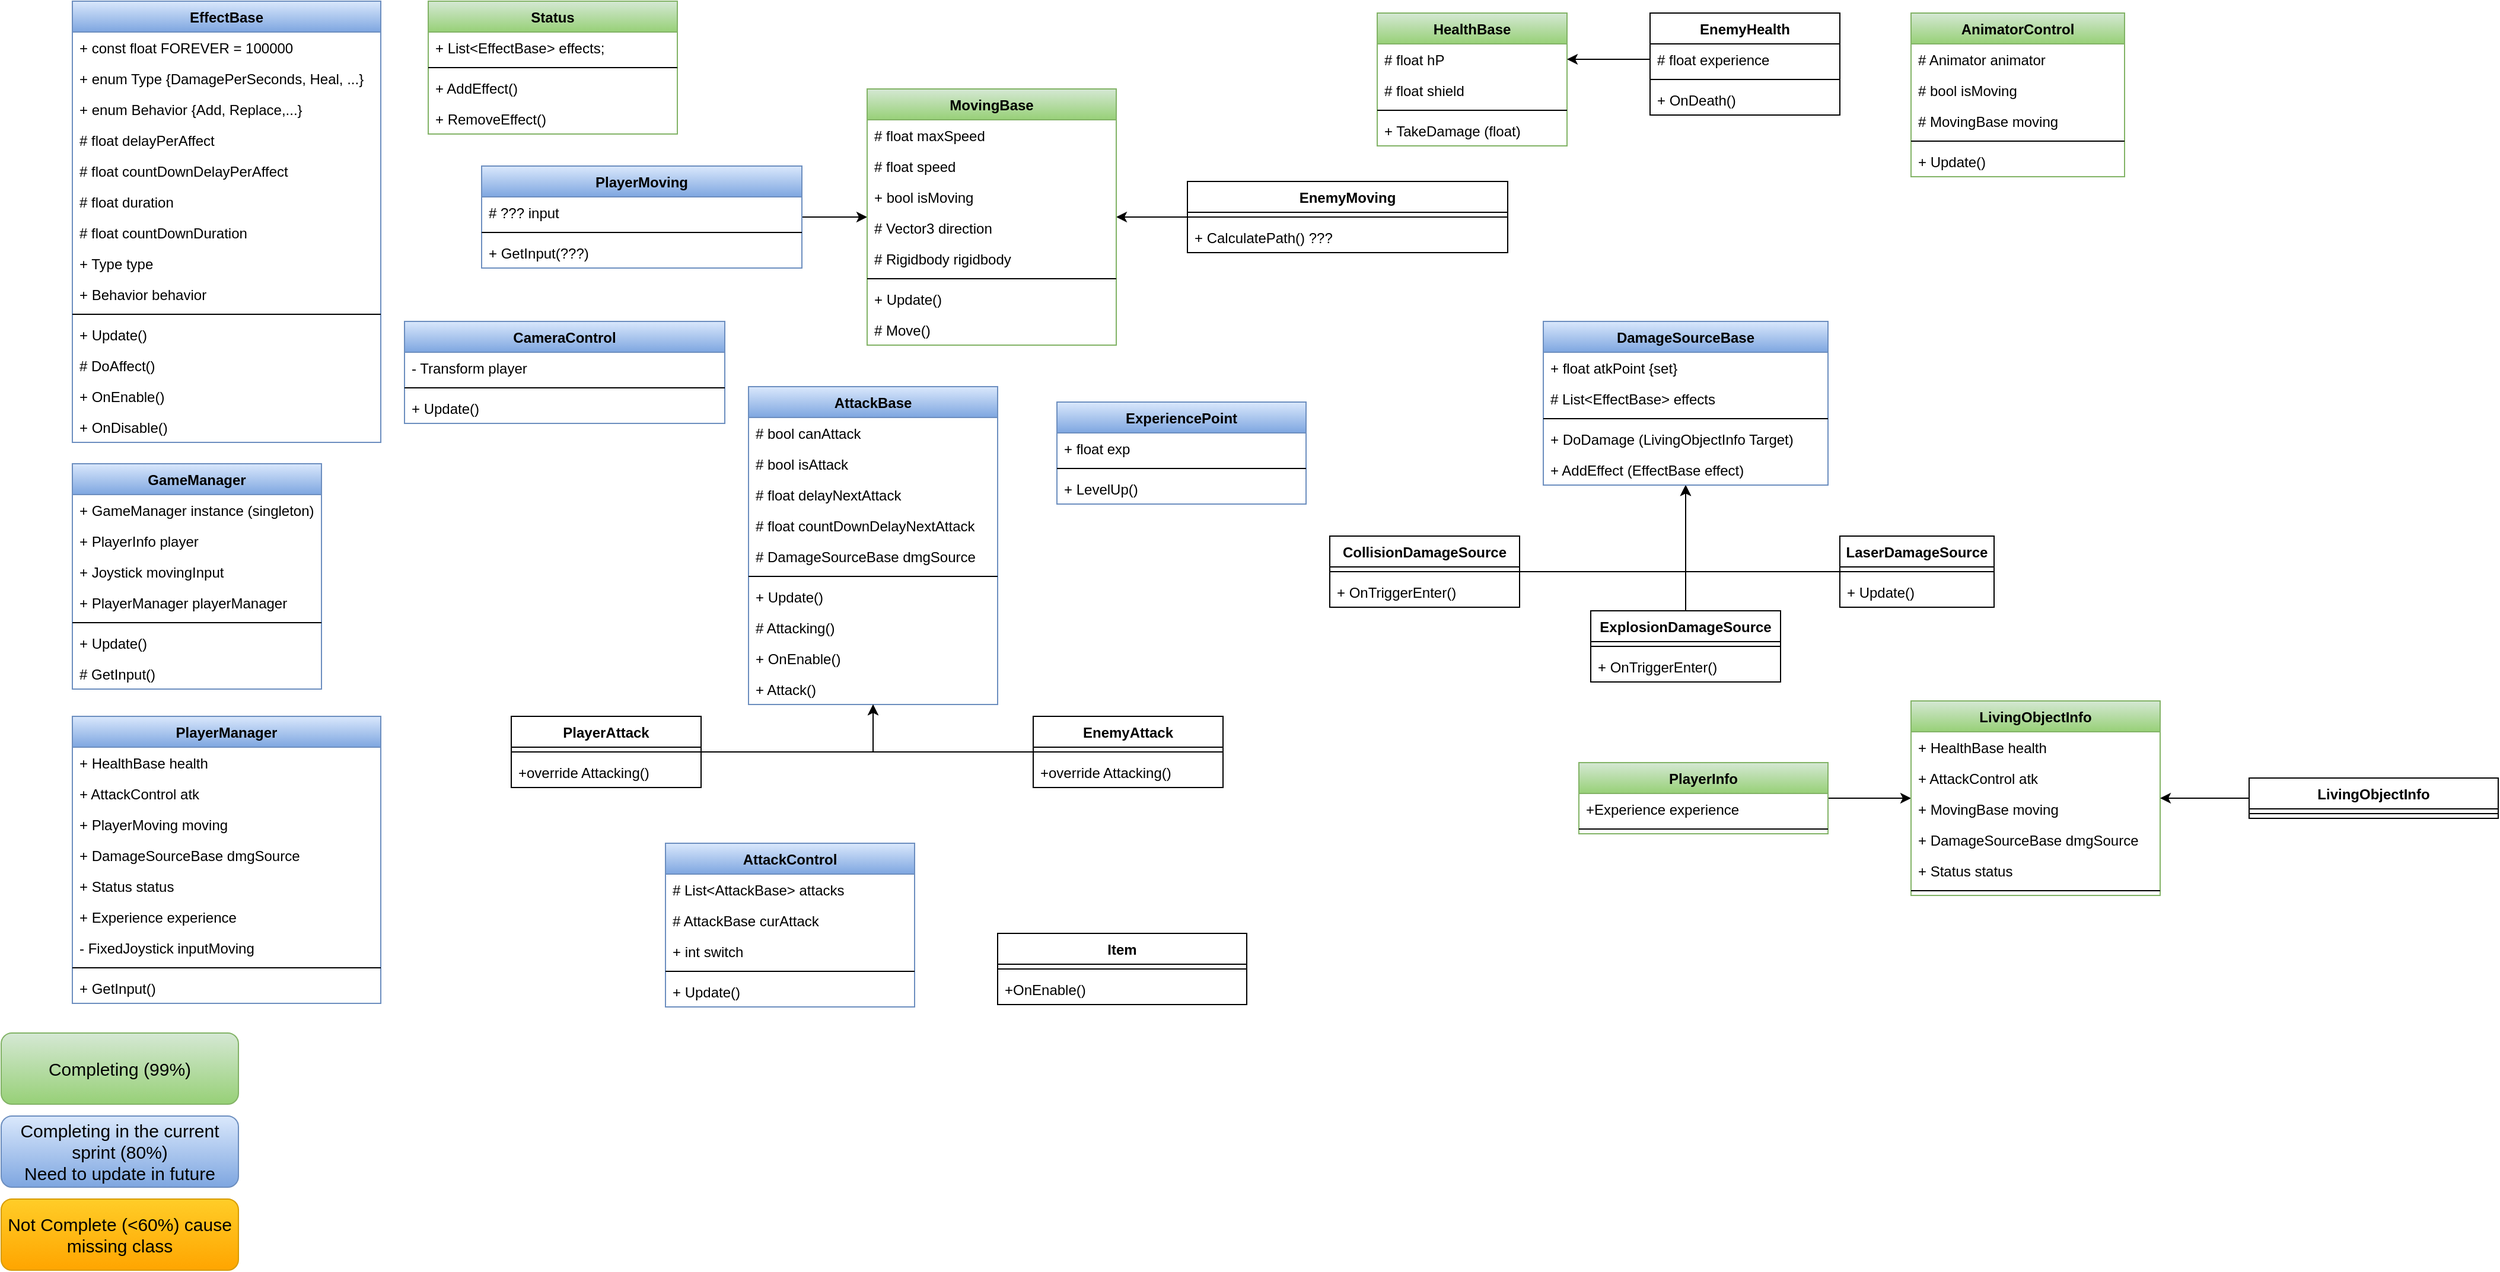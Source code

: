 <mxfile version="13.6.2" type="device"><diagram id="ona02h-Wph7IbOlCleND" name="Page-1"><mxGraphModel dx="3829" dy="924" grid="1" gridSize="10" guides="1" tooltips="1" connect="1" arrows="1" fold="1" page="1" pageScale="1" pageWidth="850" pageHeight="1100" math="0" shadow="0"><root><mxCell id="0"/><mxCell id="1" parent="0"/><mxCell id="RjUj6gOZBd6rFUMFvW2M-54" style="edgeStyle=orthogonalEdgeStyle;rounded=0;orthogonalLoop=1;jettySize=auto;html=1;" parent="1" source="RjUj6gOZBd6rFUMFvW2M-34" target="RjUj6gOZBd6rFUMFvW2M-25" edge="1"><mxGeometry relative="1" as="geometry"/></mxCell><mxCell id="RjUj6gOZBd6rFUMFvW2M-53" style="edgeStyle=orthogonalEdgeStyle;rounded=0;orthogonalLoop=1;jettySize=auto;html=1;" parent="1" source="RjUj6gOZBd6rFUMFvW2M-48" target="RjUj6gOZBd6rFUMFvW2M-25" edge="1"><mxGeometry relative="1" as="geometry"/></mxCell><mxCell id="RjUj6gOZBd6rFUMFvW2M-71" style="edgeStyle=orthogonalEdgeStyle;rounded=0;orthogonalLoop=1;jettySize=auto;html=1;" parent="1" source="RjUj6gOZBd6rFUMFvW2M-62" target="RjUj6gOZBd6rFUMFvW2M-55" edge="1"><mxGeometry relative="1" as="geometry"/></mxCell><mxCell id="RjUj6gOZBd6rFUMFvW2M-72" style="edgeStyle=orthogonalEdgeStyle;rounded=0;orthogonalLoop=1;jettySize=auto;html=1;" parent="1" source="RjUj6gOZBd6rFUMFvW2M-65" target="RjUj6gOZBd6rFUMFvW2M-55" edge="1"><mxGeometry relative="1" as="geometry"/></mxCell><mxCell id="RjUj6gOZBd6rFUMFvW2M-73" style="edgeStyle=orthogonalEdgeStyle;rounded=0;orthogonalLoop=1;jettySize=auto;html=1;" parent="1" source="RjUj6gOZBd6rFUMFvW2M-68" target="RjUj6gOZBd6rFUMFvW2M-55" edge="1"><mxGeometry relative="1" as="geometry"/></mxCell><mxCell id="RjUj6gOZBd6rFUMFvW2M-7" value="AttackBase" style="swimlane;fontStyle=1;align=center;verticalAlign=top;childLayout=stackLayout;horizontal=1;startSize=26;horizontalStack=0;resizeParent=1;resizeParentMax=0;resizeLast=0;collapsible=1;marginBottom=0;gradientColor=#7ea6e0;fillColor=#dae8fc;strokeColor=#6c8ebf;" parent="1" vertex="1"><mxGeometry x="-1050" y="335" width="210" height="268" as="geometry"><mxRectangle x="-140" y="190" width="90" height="26" as="alternateBounds"/></mxGeometry></mxCell><mxCell id="RjUj6gOZBd6rFUMFvW2M-8" value="# bool canAttack" style="text;strokeColor=none;fillColor=none;align=left;verticalAlign=top;spacingLeft=4;spacingRight=4;overflow=hidden;rotatable=0;points=[[0,0.5],[1,0.5]];portConstraint=eastwest;" parent="RjUj6gOZBd6rFUMFvW2M-7" vertex="1"><mxGeometry y="26" width="210" height="26" as="geometry"/></mxCell><mxCell id="RjUj6gOZBd6rFUMFvW2M-13" value="# bool isAttack" style="text;strokeColor=none;fillColor=none;align=left;verticalAlign=top;spacingLeft=4;spacingRight=4;overflow=hidden;rotatable=0;points=[[0,0.5],[1,0.5]];portConstraint=eastwest;" parent="RjUj6gOZBd6rFUMFvW2M-7" vertex="1"><mxGeometry y="52" width="210" height="26" as="geometry"/></mxCell><mxCell id="RjUj6gOZBd6rFUMFvW2M-14" value="# float delayNextAttack" style="text;strokeColor=none;fillColor=none;align=left;verticalAlign=top;spacingLeft=4;spacingRight=4;overflow=hidden;rotatable=0;points=[[0,0.5],[1,0.5]];portConstraint=eastwest;" parent="RjUj6gOZBd6rFUMFvW2M-7" vertex="1"><mxGeometry y="78" width="210" height="26" as="geometry"/></mxCell><mxCell id="RjUj6gOZBd6rFUMFvW2M-12" value="# float countDownDelayNextAttack" style="text;strokeColor=none;fillColor=none;align=left;verticalAlign=top;spacingLeft=4;spacingRight=4;overflow=hidden;rotatable=0;points=[[0,0.5],[1,0.5]];portConstraint=eastwest;" parent="RjUj6gOZBd6rFUMFvW2M-7" vertex="1"><mxGeometry y="104" width="210" height="26" as="geometry"/></mxCell><mxCell id="RjUj6gOZBd6rFUMFvW2M-9" value="# DamageSourceBase dmgSource" style="text;strokeColor=none;fillColor=none;align=left;verticalAlign=top;spacingLeft=4;spacingRight=4;overflow=hidden;rotatable=0;points=[[0,0.5],[1,0.5]];portConstraint=eastwest;" parent="RjUj6gOZBd6rFUMFvW2M-7" vertex="1"><mxGeometry y="130" width="210" height="26" as="geometry"/></mxCell><mxCell id="RjUj6gOZBd6rFUMFvW2M-10" value="" style="line;strokeWidth=1;fillColor=none;align=left;verticalAlign=middle;spacingTop=-1;spacingLeft=3;spacingRight=3;rotatable=0;labelPosition=right;points=[];portConstraint=eastwest;" parent="RjUj6gOZBd6rFUMFvW2M-7" vertex="1"><mxGeometry y="156" width="210" height="8" as="geometry"/></mxCell><mxCell id="RjUj6gOZBd6rFUMFvW2M-11" value="+ Update()" style="text;strokeColor=none;fillColor=none;align=left;verticalAlign=top;spacingLeft=4;spacingRight=4;overflow=hidden;rotatable=0;points=[[0,0.5],[1,0.5]];portConstraint=eastwest;" parent="RjUj6gOZBd6rFUMFvW2M-7" vertex="1"><mxGeometry y="164" width="210" height="26" as="geometry"/></mxCell><mxCell id="RjUj6gOZBd6rFUMFvW2M-15" value="# Attacking()" style="text;strokeColor=none;fillColor=none;align=left;verticalAlign=top;spacingLeft=4;spacingRight=4;overflow=hidden;rotatable=0;points=[[0,0.5],[1,0.5]];portConstraint=eastwest;" parent="RjUj6gOZBd6rFUMFvW2M-7" vertex="1"><mxGeometry y="190" width="210" height="26" as="geometry"/></mxCell><mxCell id="5-VLPRQMLmmSdYapg1GQ-7" value="+ OnEnable()" style="text;strokeColor=none;fillColor=none;align=left;verticalAlign=top;spacingLeft=4;spacingRight=4;overflow=hidden;rotatable=0;points=[[0,0.5],[1,0.5]];portConstraint=eastwest;" parent="RjUj6gOZBd6rFUMFvW2M-7" vertex="1"><mxGeometry y="216" width="210" height="26" as="geometry"/></mxCell><mxCell id="5-VLPRQMLmmSdYapg1GQ-17" value="+ Attack()" style="text;strokeColor=none;fillColor=none;align=left;verticalAlign=top;spacingLeft=4;spacingRight=4;overflow=hidden;rotatable=0;points=[[0,0.5],[1,0.5]];portConstraint=eastwest;" parent="RjUj6gOZBd6rFUMFvW2M-7" vertex="1"><mxGeometry y="242" width="210" height="26" as="geometry"/></mxCell><mxCell id="RjUj6gOZBd6rFUMFvW2M-1" value="HealthBase" style="swimlane;fontStyle=1;align=center;verticalAlign=top;childLayout=stackLayout;horizontal=1;startSize=26;horizontalStack=0;resizeParent=1;resizeParentMax=0;resizeLast=0;collapsible=1;marginBottom=0;fillColor=#d5e8d4;strokeColor=#82b366;gradientColor=#97d077;" parent="1" vertex="1"><mxGeometry x="-520" y="20" width="160" height="112" as="geometry"><mxRectangle x="80" y="20" width="90" height="26" as="alternateBounds"/></mxGeometry></mxCell><mxCell id="RjUj6gOZBd6rFUMFvW2M-2" value="# float hP" style="text;strokeColor=none;fillColor=none;align=left;verticalAlign=top;spacingLeft=4;spacingRight=4;overflow=hidden;rotatable=0;points=[[0,0.5],[1,0.5]];portConstraint=eastwest;" parent="RjUj6gOZBd6rFUMFvW2M-1" vertex="1"><mxGeometry y="26" width="160" height="26" as="geometry"/></mxCell><mxCell id="RjUj6gOZBd6rFUMFvW2M-6" value="# float shield" style="text;strokeColor=none;fillColor=none;align=left;verticalAlign=top;spacingLeft=4;spacingRight=4;overflow=hidden;rotatable=0;points=[[0,0.5],[1,0.5]];portConstraint=eastwest;" parent="RjUj6gOZBd6rFUMFvW2M-1" vertex="1"><mxGeometry y="52" width="160" height="26" as="geometry"/></mxCell><mxCell id="RjUj6gOZBd6rFUMFvW2M-3" value="" style="line;strokeWidth=1;fillColor=none;align=left;verticalAlign=middle;spacingTop=-1;spacingLeft=3;spacingRight=3;rotatable=0;labelPosition=right;points=[];portConstraint=eastwest;" parent="RjUj6gOZBd6rFUMFvW2M-1" vertex="1"><mxGeometry y="78" width="160" height="8" as="geometry"/></mxCell><mxCell id="RjUj6gOZBd6rFUMFvW2M-4" value="+ TakeDamage (float)" style="text;strokeColor=none;fillColor=none;align=left;verticalAlign=top;spacingLeft=4;spacingRight=4;overflow=hidden;rotatable=0;points=[[0,0.5],[1,0.5]];portConstraint=eastwest;" parent="RjUj6gOZBd6rFUMFvW2M-1" vertex="1"><mxGeometry y="86" width="160" height="26" as="geometry"/></mxCell><mxCell id="2ZB_8WhrotJc3jjVBgTB-16" value="EnemyHealth" style="swimlane;fontStyle=1;align=center;verticalAlign=top;childLayout=stackLayout;horizontal=1;startSize=26;horizontalStack=0;resizeParent=1;resizeParentMax=0;resizeLast=0;collapsible=1;marginBottom=0;" parent="1" vertex="1"><mxGeometry x="-290" y="20" width="160" height="86" as="geometry"><mxRectangle x="80" y="20" width="90" height="26" as="alternateBounds"/></mxGeometry></mxCell><mxCell id="2ZB_8WhrotJc3jjVBgTB-17" value="# float experience" style="text;strokeColor=none;fillColor=none;align=left;verticalAlign=top;spacingLeft=4;spacingRight=4;overflow=hidden;rotatable=0;points=[[0,0.5],[1,0.5]];portConstraint=eastwest;" parent="2ZB_8WhrotJc3jjVBgTB-16" vertex="1"><mxGeometry y="26" width="160" height="26" as="geometry"/></mxCell><mxCell id="2ZB_8WhrotJc3jjVBgTB-19" value="" style="line;strokeWidth=1;fillColor=none;align=left;verticalAlign=middle;spacingTop=-1;spacingLeft=3;spacingRight=3;rotatable=0;labelPosition=right;points=[];portConstraint=eastwest;" parent="2ZB_8WhrotJc3jjVBgTB-16" vertex="1"><mxGeometry y="52" width="160" height="8" as="geometry"/></mxCell><mxCell id="2ZB_8WhrotJc3jjVBgTB-20" value="+ OnDeath()" style="text;strokeColor=none;fillColor=none;align=left;verticalAlign=top;spacingLeft=4;spacingRight=4;overflow=hidden;rotatable=0;points=[[0,0.5],[1,0.5]];portConstraint=eastwest;" parent="2ZB_8WhrotJc3jjVBgTB-16" vertex="1"><mxGeometry y="60" width="160" height="26" as="geometry"/></mxCell><mxCell id="2ZB_8WhrotJc3jjVBgTB-24" style="edgeStyle=orthogonalEdgeStyle;rounded=0;orthogonalLoop=1;jettySize=auto;html=1;exitX=0;exitY=0.5;exitDx=0;exitDy=0;" parent="1" source="2ZB_8WhrotJc3jjVBgTB-17" target="RjUj6gOZBd6rFUMFvW2M-2" edge="1"><mxGeometry relative="1" as="geometry"/></mxCell><mxCell id="2ZB_8WhrotJc3jjVBgTB-45" style="edgeStyle=orthogonalEdgeStyle;rounded=0;orthogonalLoop=1;jettySize=auto;html=1;" parent="1" source="2ZB_8WhrotJc3jjVBgTB-37" target="RjUj6gOZBd6rFUMFvW2M-89" edge="1"><mxGeometry relative="1" as="geometry"/></mxCell><mxCell id="RjUj6gOZBd6rFUMFvW2M-89" value="LivingObjectInfo" style="swimlane;fontStyle=1;align=center;verticalAlign=top;childLayout=stackLayout;horizontal=1;startSize=26;horizontalStack=0;resizeParent=1;resizeParentMax=0;resizeLast=0;collapsible=1;marginBottom=0;gradientColor=#97d077;fillColor=#d5e8d4;strokeColor=#82b366;" parent="1" vertex="1"><mxGeometry x="-70" y="600" width="210" height="164" as="geometry"><mxRectangle x="-140" y="190" width="90" height="26" as="alternateBounds"/></mxGeometry></mxCell><mxCell id="RjUj6gOZBd6rFUMFvW2M-90" value="+ HealthBase health" style="text;strokeColor=none;fillColor=none;align=left;verticalAlign=top;spacingLeft=4;spacingRight=4;overflow=hidden;rotatable=0;points=[[0,0.5],[1,0.5]];portConstraint=eastwest;" parent="RjUj6gOZBd6rFUMFvW2M-89" vertex="1"><mxGeometry y="26" width="210" height="26" as="geometry"/></mxCell><mxCell id="RjUj6gOZBd6rFUMFvW2M-91" value="+ AttackControl atk" style="text;strokeColor=none;fillColor=none;align=left;verticalAlign=top;spacingLeft=4;spacingRight=4;overflow=hidden;rotatable=0;points=[[0,0.5],[1,0.5]];portConstraint=eastwest;" parent="RjUj6gOZBd6rFUMFvW2M-89" vertex="1"><mxGeometry y="52" width="210" height="26" as="geometry"/></mxCell><mxCell id="RjUj6gOZBd6rFUMFvW2M-92" value="+ MovingBase moving" style="text;strokeColor=none;fillColor=none;align=left;verticalAlign=top;spacingLeft=4;spacingRight=4;overflow=hidden;rotatable=0;points=[[0,0.5],[1,0.5]];portConstraint=eastwest;" parent="RjUj6gOZBd6rFUMFvW2M-89" vertex="1"><mxGeometry y="78" width="210" height="26" as="geometry"/></mxCell><mxCell id="RjUj6gOZBd6rFUMFvW2M-93" value="+ DamageSourceBase dmgSource" style="text;strokeColor=none;fillColor=none;align=left;verticalAlign=top;spacingLeft=4;spacingRight=4;overflow=hidden;rotatable=0;points=[[0,0.5],[1,0.5]];portConstraint=eastwest;" parent="RjUj6gOZBd6rFUMFvW2M-89" vertex="1"><mxGeometry y="104" width="210" height="26" as="geometry"/></mxCell><mxCell id="2ZB_8WhrotJc3jjVBgTB-10" value="+ Status status" style="text;strokeColor=none;fillColor=none;align=left;verticalAlign=top;spacingLeft=4;spacingRight=4;overflow=hidden;rotatable=0;points=[[0,0.5],[1,0.5]];portConstraint=eastwest;" parent="RjUj6gOZBd6rFUMFvW2M-89" vertex="1"><mxGeometry y="130" width="210" height="26" as="geometry"/></mxCell><mxCell id="RjUj6gOZBd6rFUMFvW2M-95" value="" style="line;strokeWidth=1;fillColor=none;align=left;verticalAlign=middle;spacingTop=-1;spacingLeft=3;spacingRight=3;rotatable=0;labelPosition=right;points=[];portConstraint=eastwest;" parent="RjUj6gOZBd6rFUMFvW2M-89" vertex="1"><mxGeometry y="156" width="210" height="8" as="geometry"/></mxCell><mxCell id="2ZB_8WhrotJc3jjVBgTB-53" style="edgeStyle=orthogonalEdgeStyle;rounded=0;orthogonalLoop=1;jettySize=auto;html=1;" parent="1" source="2ZB_8WhrotJc3jjVBgTB-46" target="RjUj6gOZBd6rFUMFvW2M-89" edge="1"><mxGeometry relative="1" as="geometry"/></mxCell><mxCell id="2ZB_8WhrotJc3jjVBgTB-37" value="PlayerInfo" style="swimlane;fontStyle=1;align=center;verticalAlign=top;childLayout=stackLayout;horizontal=1;startSize=26;horizontalStack=0;resizeParent=1;resizeParentMax=0;resizeLast=0;collapsible=1;marginBottom=0;gradientColor=#97d077;fillColor=#d5e8d4;strokeColor=#82b366;" parent="1" vertex="1"><mxGeometry x="-350" y="652" width="210" height="60" as="geometry"><mxRectangle x="-140" y="190" width="90" height="26" as="alternateBounds"/></mxGeometry></mxCell><mxCell id="2ZB_8WhrotJc3jjVBgTB-42" value="+Experience experience" style="text;strokeColor=none;fillColor=none;align=left;verticalAlign=top;spacingLeft=4;spacingRight=4;overflow=hidden;rotatable=0;points=[[0,0.5],[1,0.5]];portConstraint=eastwest;" parent="2ZB_8WhrotJc3jjVBgTB-37" vertex="1"><mxGeometry y="26" width="210" height="26" as="geometry"/></mxCell><mxCell id="2ZB_8WhrotJc3jjVBgTB-43" value="" style="line;strokeWidth=1;fillColor=none;align=left;verticalAlign=middle;spacingTop=-1;spacingLeft=3;spacingRight=3;rotatable=0;labelPosition=right;points=[];portConstraint=eastwest;" parent="2ZB_8WhrotJc3jjVBgTB-37" vertex="1"><mxGeometry y="52" width="210" height="8" as="geometry"/></mxCell><mxCell id="2ZB_8WhrotJc3jjVBgTB-46" value="LivingObjectInfo" style="swimlane;fontStyle=1;align=center;verticalAlign=top;childLayout=stackLayout;horizontal=1;startSize=26;horizontalStack=0;resizeParent=1;resizeParentMax=0;resizeLast=0;collapsible=1;marginBottom=0;" parent="1" vertex="1"><mxGeometry x="215" y="665" width="210" height="34" as="geometry"><mxRectangle x="-140" y="190" width="90" height="26" as="alternateBounds"/></mxGeometry></mxCell><mxCell id="2ZB_8WhrotJc3jjVBgTB-52" value="" style="line;strokeWidth=1;fillColor=none;align=left;verticalAlign=middle;spacingTop=-1;spacingLeft=3;spacingRight=3;rotatable=0;labelPosition=right;points=[];portConstraint=eastwest;" parent="2ZB_8WhrotJc3jjVBgTB-46" vertex="1"><mxGeometry y="26" width="210" height="8" as="geometry"/></mxCell><mxCell id="2ZB_8WhrotJc3jjVBgTB-11" value="ExperiencePoint" style="swimlane;fontStyle=1;align=center;verticalAlign=top;childLayout=stackLayout;horizontal=1;startSize=26;horizontalStack=0;resizeParent=1;resizeParentMax=0;resizeLast=0;collapsible=1;marginBottom=0;gradientColor=#7ea6e0;fillColor=#dae8fc;strokeColor=#6c8ebf;" parent="1" vertex="1"><mxGeometry x="-790" y="348" width="210" height="86" as="geometry"><mxRectangle x="-140" y="190" width="90" height="26" as="alternateBounds"/></mxGeometry></mxCell><mxCell id="2ZB_8WhrotJc3jjVBgTB-12" value="+ float exp" style="text;strokeColor=none;fillColor=none;align=left;verticalAlign=top;spacingLeft=4;spacingRight=4;overflow=hidden;rotatable=0;points=[[0,0.5],[1,0.5]];portConstraint=eastwest;" parent="2ZB_8WhrotJc3jjVBgTB-11" vertex="1"><mxGeometry y="26" width="210" height="26" as="geometry"/></mxCell><mxCell id="2ZB_8WhrotJc3jjVBgTB-13" value="" style="line;strokeWidth=1;fillColor=none;align=left;verticalAlign=middle;spacingTop=-1;spacingLeft=3;spacingRight=3;rotatable=0;labelPosition=right;points=[];portConstraint=eastwest;" parent="2ZB_8WhrotJc3jjVBgTB-11" vertex="1"><mxGeometry y="52" width="210" height="8" as="geometry"/></mxCell><mxCell id="2ZB_8WhrotJc3jjVBgTB-15" value="+ LevelUp()" style="text;strokeColor=none;fillColor=none;align=left;verticalAlign=top;spacingLeft=4;spacingRight=4;overflow=hidden;rotatable=0;points=[[0,0.5],[1,0.5]];portConstraint=eastwest;" parent="2ZB_8WhrotJc3jjVBgTB-11" vertex="1"><mxGeometry y="60" width="210" height="26" as="geometry"/></mxCell><mxCell id="2ZB_8WhrotJc3jjVBgTB-72" value="Item" style="swimlane;fontStyle=1;align=center;verticalAlign=top;childLayout=stackLayout;horizontal=1;startSize=26;horizontalStack=0;resizeParent=1;resizeParentMax=0;resizeLast=0;collapsible=1;marginBottom=0;" parent="1" vertex="1"><mxGeometry x="-840" y="796" width="210" height="60" as="geometry"><mxRectangle x="-140" y="190" width="90" height="26" as="alternateBounds"/></mxGeometry></mxCell><mxCell id="2ZB_8WhrotJc3jjVBgTB-78" value="" style="line;strokeWidth=1;fillColor=none;align=left;verticalAlign=middle;spacingTop=-1;spacingLeft=3;spacingRight=3;rotatable=0;labelPosition=right;points=[];portConstraint=eastwest;" parent="2ZB_8WhrotJc3jjVBgTB-72" vertex="1"><mxGeometry y="26" width="210" height="8" as="geometry"/></mxCell><mxCell id="2ZB_8WhrotJc3jjVBgTB-80" value="+OnEnable()" style="text;strokeColor=none;fillColor=none;align=left;verticalAlign=top;spacingLeft=4;spacingRight=4;overflow=hidden;rotatable=0;points=[[0,0.5],[1,0.5]];portConstraint=eastwest;" parent="2ZB_8WhrotJc3jjVBgTB-72" vertex="1"><mxGeometry y="34" width="210" height="26" as="geometry"/></mxCell><mxCell id="5-VLPRQMLmmSdYapg1GQ-9" style="edgeStyle=orthogonalEdgeStyle;rounded=0;orthogonalLoop=1;jettySize=auto;html=1;" parent="1" source="RjUj6gOZBd6rFUMFvW2M-16" target="RjUj6gOZBd6rFUMFvW2M-7" edge="1"><mxGeometry relative="1" as="geometry"/></mxCell><mxCell id="5-VLPRQMLmmSdYapg1GQ-10" style="edgeStyle=orthogonalEdgeStyle;rounded=0;orthogonalLoop=1;jettySize=auto;html=1;" parent="1" source="RjUj6gOZBd6rFUMFvW2M-21" target="RjUj6gOZBd6rFUMFvW2M-7" edge="1"><mxGeometry relative="1" as="geometry"/></mxCell><mxCell id="RjUj6gOZBd6rFUMFvW2M-21" value="EnemyAttack" style="swimlane;fontStyle=1;align=center;verticalAlign=top;childLayout=stackLayout;horizontal=1;startSize=26;horizontalStack=0;resizeParent=1;resizeParentMax=0;resizeLast=0;collapsible=1;marginBottom=0;" parent="1" vertex="1"><mxGeometry x="-810" y="613" width="160" height="60" as="geometry"/></mxCell><mxCell id="RjUj6gOZBd6rFUMFvW2M-22" value="" style="line;strokeWidth=1;fillColor=none;align=left;verticalAlign=middle;spacingTop=-1;spacingLeft=3;spacingRight=3;rotatable=0;labelPosition=right;points=[];portConstraint=eastwest;" parent="RjUj6gOZBd6rFUMFvW2M-21" vertex="1"><mxGeometry y="26" width="160" height="8" as="geometry"/></mxCell><mxCell id="RjUj6gOZBd6rFUMFvW2M-23" value="+override Attacking()" style="text;strokeColor=none;fillColor=none;align=left;verticalAlign=top;spacingLeft=4;spacingRight=4;overflow=hidden;rotatable=0;points=[[0,0.5],[1,0.5]];portConstraint=eastwest;" parent="RjUj6gOZBd6rFUMFvW2M-21" vertex="1"><mxGeometry y="34" width="160" height="26" as="geometry"/></mxCell><mxCell id="2ZB_8WhrotJc3jjVBgTB-54" value="AnimatorControl" style="swimlane;fontStyle=1;align=center;verticalAlign=top;childLayout=stackLayout;horizontal=1;startSize=26;horizontalStack=0;resizeParent=1;resizeParentMax=0;resizeLast=0;collapsible=1;marginBottom=0;gradientColor=#97d077;fillColor=#d5e8d4;strokeColor=#82b366;" parent="1" vertex="1"><mxGeometry x="-70" y="20" width="180" height="138" as="geometry"><mxRectangle x="80" y="20" width="90" height="26" as="alternateBounds"/></mxGeometry></mxCell><mxCell id="2ZB_8WhrotJc3jjVBgTB-55" value="# Animator animator" style="text;strokeColor=none;fillColor=none;align=left;verticalAlign=top;spacingLeft=4;spacingRight=4;overflow=hidden;rotatable=0;points=[[0,0.5],[1,0.5]];portConstraint=eastwest;" parent="2ZB_8WhrotJc3jjVBgTB-54" vertex="1"><mxGeometry y="26" width="180" height="26" as="geometry"/></mxCell><mxCell id="2ZB_8WhrotJc3jjVBgTB-56" value="# bool isMoving" style="text;strokeColor=none;fillColor=none;align=left;verticalAlign=top;spacingLeft=4;spacingRight=4;overflow=hidden;rotatable=0;points=[[0,0.5],[1,0.5]];portConstraint=eastwest;" parent="2ZB_8WhrotJc3jjVBgTB-54" vertex="1"><mxGeometry y="52" width="180" height="26" as="geometry"/></mxCell><mxCell id="2ZB_8WhrotJc3jjVBgTB-60" value="# MovingBase moving" style="text;strokeColor=none;fillColor=none;align=left;verticalAlign=top;spacingLeft=4;spacingRight=4;overflow=hidden;rotatable=0;points=[[0,0.5],[1,0.5]];portConstraint=eastwest;" parent="2ZB_8WhrotJc3jjVBgTB-54" vertex="1"><mxGeometry y="78" width="180" height="26" as="geometry"/></mxCell><mxCell id="2ZB_8WhrotJc3jjVBgTB-57" value="" style="line;strokeWidth=1;fillColor=none;align=left;verticalAlign=middle;spacingTop=-1;spacingLeft=3;spacingRight=3;rotatable=0;labelPosition=right;points=[];portConstraint=eastwest;" parent="2ZB_8WhrotJc3jjVBgTB-54" vertex="1"><mxGeometry y="104" width="180" height="8" as="geometry"/></mxCell><mxCell id="2ZB_8WhrotJc3jjVBgTB-58" value="+ Update()" style="text;strokeColor=none;fillColor=none;align=left;verticalAlign=top;spacingLeft=4;spacingRight=4;overflow=hidden;rotatable=0;points=[[0,0.5],[1,0.5]];portConstraint=eastwest;" parent="2ZB_8WhrotJc3jjVBgTB-54" vertex="1"><mxGeometry y="112" width="180" height="26" as="geometry"/></mxCell><mxCell id="RjUj6gOZBd6rFUMFvW2M-25" value="MovingBase" style="swimlane;fontStyle=1;align=center;verticalAlign=top;childLayout=stackLayout;horizontal=1;startSize=26;horizontalStack=0;resizeParent=1;resizeParentMax=0;resizeLast=0;collapsible=1;marginBottom=0;gradientColor=#97d077;fillColor=#d5e8d4;strokeColor=#82b366;" parent="1" vertex="1"><mxGeometry x="-950" y="84" width="210" height="216" as="geometry"><mxRectangle x="-140" y="190" width="90" height="26" as="alternateBounds"/></mxGeometry></mxCell><mxCell id="RjUj6gOZBd6rFUMFvW2M-26" value="# float maxSpeed" style="text;strokeColor=none;fillColor=none;align=left;verticalAlign=top;spacingLeft=4;spacingRight=4;overflow=hidden;rotatable=0;points=[[0,0.5],[1,0.5]];portConstraint=eastwest;" parent="RjUj6gOZBd6rFUMFvW2M-25" vertex="1"><mxGeometry y="26" width="210" height="26" as="geometry"/></mxCell><mxCell id="RjUj6gOZBd6rFUMFvW2M-27" value="# float speed" style="text;strokeColor=none;fillColor=none;align=left;verticalAlign=top;spacingLeft=4;spacingRight=4;overflow=hidden;rotatable=0;points=[[0,0.5],[1,0.5]];portConstraint=eastwest;" parent="RjUj6gOZBd6rFUMFvW2M-25" vertex="1"><mxGeometry y="52" width="210" height="26" as="geometry"/></mxCell><mxCell id="5-VLPRQMLmmSdYapg1GQ-1" value="+ bool isMoving" style="text;strokeColor=none;fillColor=none;align=left;verticalAlign=top;spacingLeft=4;spacingRight=4;overflow=hidden;rotatable=0;points=[[0,0.5],[1,0.5]];portConstraint=eastwest;" parent="RjUj6gOZBd6rFUMFvW2M-25" vertex="1"><mxGeometry y="78" width="210" height="26" as="geometry"/></mxCell><mxCell id="5-VLPRQMLmmSdYapg1GQ-16" value="# Vector3 direction" style="text;strokeColor=none;fillColor=none;align=left;verticalAlign=top;spacingLeft=4;spacingRight=4;overflow=hidden;rotatable=0;points=[[0,0.5],[1,0.5]];portConstraint=eastwest;" parent="RjUj6gOZBd6rFUMFvW2M-25" vertex="1"><mxGeometry y="104" width="210" height="26" as="geometry"/></mxCell><mxCell id="2ZB_8WhrotJc3jjVBgTB-71" value="# Rigidbody rigidbody" style="text;strokeColor=none;fillColor=none;align=left;verticalAlign=top;spacingLeft=4;spacingRight=4;overflow=hidden;rotatable=0;points=[[0,0.5],[1,0.5]];portConstraint=eastwest;" parent="RjUj6gOZBd6rFUMFvW2M-25" vertex="1"><mxGeometry y="130" width="210" height="26" as="geometry"/></mxCell><mxCell id="RjUj6gOZBd6rFUMFvW2M-31" value="" style="line;strokeWidth=1;fillColor=none;align=left;verticalAlign=middle;spacingTop=-1;spacingLeft=3;spacingRight=3;rotatable=0;labelPosition=right;points=[];portConstraint=eastwest;" parent="RjUj6gOZBd6rFUMFvW2M-25" vertex="1"><mxGeometry y="156" width="210" height="8" as="geometry"/></mxCell><mxCell id="RjUj6gOZBd6rFUMFvW2M-32" value="+ Update()" style="text;strokeColor=none;fillColor=none;align=left;verticalAlign=top;spacingLeft=4;spacingRight=4;overflow=hidden;rotatable=0;points=[[0,0.5],[1,0.5]];portConstraint=eastwest;" parent="RjUj6gOZBd6rFUMFvW2M-25" vertex="1"><mxGeometry y="164" width="210" height="26" as="geometry"/></mxCell><mxCell id="RjUj6gOZBd6rFUMFvW2M-33" value="# Move()" style="text;strokeColor=none;fillColor=none;align=left;verticalAlign=top;spacingLeft=4;spacingRight=4;overflow=hidden;rotatable=0;points=[[0,0.5],[1,0.5]];portConstraint=eastwest;" parent="RjUj6gOZBd6rFUMFvW2M-25" vertex="1"><mxGeometry y="190" width="210" height="26" as="geometry"/></mxCell><mxCell id="RjUj6gOZBd6rFUMFvW2M-34" value="PlayerMoving" style="swimlane;fontStyle=1;align=center;verticalAlign=top;childLayout=stackLayout;horizontal=1;startSize=26;horizontalStack=0;resizeParent=1;resizeParentMax=0;resizeLast=0;collapsible=1;marginBottom=0;gradientColor=#7ea6e0;fillColor=#dae8fc;strokeColor=#6c8ebf;" parent="1" vertex="1"><mxGeometry x="-1275" y="149" width="270" height="86" as="geometry"><mxRectangle x="-140" y="190" width="90" height="26" as="alternateBounds"/></mxGeometry></mxCell><mxCell id="RjUj6gOZBd6rFUMFvW2M-35" value="# ??? input" style="text;strokeColor=none;fillColor=none;align=left;verticalAlign=top;spacingLeft=4;spacingRight=4;overflow=hidden;rotatable=0;points=[[0,0.5],[1,0.5]];portConstraint=eastwest;" parent="RjUj6gOZBd6rFUMFvW2M-34" vertex="1"><mxGeometry y="26" width="270" height="26" as="geometry"/></mxCell><mxCell id="RjUj6gOZBd6rFUMFvW2M-37" value="" style="line;strokeWidth=1;fillColor=none;align=left;verticalAlign=middle;spacingTop=-1;spacingLeft=3;spacingRight=3;rotatable=0;labelPosition=right;points=[];portConstraint=eastwest;" parent="RjUj6gOZBd6rFUMFvW2M-34" vertex="1"><mxGeometry y="52" width="270" height="8" as="geometry"/></mxCell><mxCell id="RjUj6gOZBd6rFUMFvW2M-38" value="+ GetInput(???)" style="text;strokeColor=none;fillColor=none;align=left;verticalAlign=top;spacingLeft=4;spacingRight=4;overflow=hidden;rotatable=0;points=[[0,0.5],[1,0.5]];portConstraint=eastwest;" parent="RjUj6gOZBd6rFUMFvW2M-34" vertex="1"><mxGeometry y="60" width="270" height="26" as="geometry"/></mxCell><mxCell id="RjUj6gOZBd6rFUMFvW2M-48" value="EnemyMoving" style="swimlane;fontStyle=1;align=center;verticalAlign=top;childLayout=stackLayout;horizontal=1;startSize=26;horizontalStack=0;resizeParent=1;resizeParentMax=0;resizeLast=0;collapsible=1;marginBottom=0;" parent="1" vertex="1"><mxGeometry x="-680" y="162" width="270" height="60" as="geometry"><mxRectangle x="-140" y="190" width="90" height="26" as="alternateBounds"/></mxGeometry></mxCell><mxCell id="RjUj6gOZBd6rFUMFvW2M-50" value="" style="line;strokeWidth=1;fillColor=none;align=left;verticalAlign=middle;spacingTop=-1;spacingLeft=3;spacingRight=3;rotatable=0;labelPosition=right;points=[];portConstraint=eastwest;" parent="RjUj6gOZBd6rFUMFvW2M-48" vertex="1"><mxGeometry y="26" width="270" height="8" as="geometry"/></mxCell><mxCell id="RjUj6gOZBd6rFUMFvW2M-52" value="+ CalculatePath() ???" style="text;strokeColor=none;fillColor=none;align=left;verticalAlign=top;spacingLeft=4;spacingRight=4;overflow=hidden;rotatable=0;points=[[0,0.5],[1,0.5]];portConstraint=eastwest;" parent="RjUj6gOZBd6rFUMFvW2M-48" vertex="1"><mxGeometry y="34" width="270" height="26" as="geometry"/></mxCell><mxCell id="5-VLPRQMLmmSdYapg1GQ-2" value="AttackControl" style="swimlane;fontStyle=1;align=center;verticalAlign=top;childLayout=stackLayout;horizontal=1;startSize=26;horizontalStack=0;resizeParent=1;resizeParentMax=0;resizeLast=0;collapsible=1;marginBottom=0;gradientColor=#7ea6e0;fillColor=#dae8fc;strokeColor=#6c8ebf;" parent="1" vertex="1"><mxGeometry x="-1120" y="720" width="210" height="138" as="geometry"><mxRectangle x="-140" y="190" width="90" height="26" as="alternateBounds"/></mxGeometry></mxCell><mxCell id="5-VLPRQMLmmSdYapg1GQ-6" value="# List&lt;AttackBase&gt; attacks" style="text;strokeColor=none;fillColor=none;align=left;verticalAlign=top;spacingLeft=4;spacingRight=4;overflow=hidden;rotatable=0;points=[[0,0.5],[1,0.5]];portConstraint=eastwest;" parent="5-VLPRQMLmmSdYapg1GQ-2" vertex="1"><mxGeometry y="26" width="210" height="26" as="geometry"/></mxCell><mxCell id="5-VLPRQMLmmSdYapg1GQ-18" value="# AttackBase curAttack" style="text;strokeColor=none;fillColor=none;align=left;verticalAlign=top;spacingLeft=4;spacingRight=4;overflow=hidden;rotatable=0;points=[[0,0.5],[1,0.5]];portConstraint=eastwest;" parent="5-VLPRQMLmmSdYapg1GQ-2" vertex="1"><mxGeometry y="52" width="210" height="26" as="geometry"/></mxCell><mxCell id="5-VLPRQMLmmSdYapg1GQ-5" value="+ int switch" style="text;strokeColor=none;fillColor=none;align=left;verticalAlign=top;spacingLeft=4;spacingRight=4;overflow=hidden;rotatable=0;points=[[0,0.5],[1,0.5]];portConstraint=eastwest;" parent="5-VLPRQMLmmSdYapg1GQ-2" vertex="1"><mxGeometry y="78" width="210" height="26" as="geometry"/></mxCell><mxCell id="5-VLPRQMLmmSdYapg1GQ-3" value="" style="line;strokeWidth=1;fillColor=none;align=left;verticalAlign=middle;spacingTop=-1;spacingLeft=3;spacingRight=3;rotatable=0;labelPosition=right;points=[];portConstraint=eastwest;" parent="5-VLPRQMLmmSdYapg1GQ-2" vertex="1"><mxGeometry y="104" width="210" height="8" as="geometry"/></mxCell><mxCell id="5-VLPRQMLmmSdYapg1GQ-4" value="+ Update()" style="text;strokeColor=none;fillColor=none;align=left;verticalAlign=top;spacingLeft=4;spacingRight=4;overflow=hidden;rotatable=0;points=[[0,0.5],[1,0.5]];portConstraint=eastwest;" parent="5-VLPRQMLmmSdYapg1GQ-2" vertex="1"><mxGeometry y="112" width="210" height="26" as="geometry"/></mxCell><mxCell id="RjUj6gOZBd6rFUMFvW2M-16" value="PlayerAttack" style="swimlane;fontStyle=1;align=center;verticalAlign=top;childLayout=stackLayout;horizontal=1;startSize=26;horizontalStack=0;resizeParent=1;resizeParentMax=0;resizeLast=0;collapsible=1;marginBottom=0;" parent="1" vertex="1"><mxGeometry x="-1250" y="613" width="160" height="60" as="geometry"/></mxCell><mxCell id="RjUj6gOZBd6rFUMFvW2M-18" value="" style="line;strokeWidth=1;fillColor=none;align=left;verticalAlign=middle;spacingTop=-1;spacingLeft=3;spacingRight=3;rotatable=0;labelPosition=right;points=[];portConstraint=eastwest;" parent="RjUj6gOZBd6rFUMFvW2M-16" vertex="1"><mxGeometry y="26" width="160" height="8" as="geometry"/></mxCell><mxCell id="RjUj6gOZBd6rFUMFvW2M-19" value="+override Attacking()" style="text;strokeColor=none;fillColor=none;align=left;verticalAlign=top;spacingLeft=4;spacingRight=4;overflow=hidden;rotatable=0;points=[[0,0.5],[1,0.5]];portConstraint=eastwest;" parent="RjUj6gOZBd6rFUMFvW2M-16" vertex="1"><mxGeometry y="34" width="160" height="26" as="geometry"/></mxCell><mxCell id="5-VLPRQMLmmSdYapg1GQ-20" value="Completing (99%)" style="rounded=1;whiteSpace=wrap;html=1;gradientColor=#97d077;fillColor=#d5e8d4;strokeColor=#82b366;fontSize=15;" parent="1" vertex="1"><mxGeometry x="-1680" y="880" width="200" height="60" as="geometry"/></mxCell><mxCell id="RjUj6gOZBd6rFUMFvW2M-74" value="EffectBase" style="swimlane;fontStyle=1;align=center;verticalAlign=top;childLayout=stackLayout;horizontal=1;startSize=26;horizontalStack=0;resizeParent=1;resizeParentMax=0;resizeLast=0;collapsible=1;marginBottom=0;gradientColor=#7ea6e0;fillColor=#dae8fc;strokeColor=#6c8ebf;" parent="1" vertex="1"><mxGeometry x="-1620" y="10" width="260" height="372" as="geometry"><mxRectangle x="-140" y="190" width="90" height="26" as="alternateBounds"/></mxGeometry></mxCell><mxCell id="RjUj6gOZBd6rFUMFvW2M-75" value="+ const float FOREVER = 100000" style="text;strokeColor=none;fillColor=none;align=left;verticalAlign=top;spacingLeft=4;spacingRight=4;overflow=hidden;rotatable=0;points=[[0,0.5],[1,0.5]];portConstraint=eastwest;" parent="RjUj6gOZBd6rFUMFvW2M-74" vertex="1"><mxGeometry y="26" width="260" height="26" as="geometry"/></mxCell><mxCell id="RjUj6gOZBd6rFUMFvW2M-76" value="+ enum Type {DamagePerSeconds, Heal, ...}" style="text;strokeColor=none;fillColor=none;align=left;verticalAlign=top;spacingLeft=4;spacingRight=4;overflow=hidden;rotatable=0;points=[[0,0.5],[1,0.5]];portConstraint=eastwest;" parent="RjUj6gOZBd6rFUMFvW2M-74" vertex="1"><mxGeometry y="52" width="260" height="26" as="geometry"/></mxCell><mxCell id="RjUj6gOZBd6rFUMFvW2M-77" value="+ enum Behavior {Add, Replace,...}" style="text;strokeColor=none;fillColor=none;align=left;verticalAlign=top;spacingLeft=4;spacingRight=4;overflow=hidden;rotatable=0;points=[[0,0.5],[1,0.5]];portConstraint=eastwest;" parent="RjUj6gOZBd6rFUMFvW2M-74" vertex="1"><mxGeometry y="78" width="260" height="26" as="geometry"/></mxCell><mxCell id="RjUj6gOZBd6rFUMFvW2M-78" value="# float delayPerAffect" style="text;strokeColor=none;fillColor=none;align=left;verticalAlign=top;spacingLeft=4;spacingRight=4;overflow=hidden;rotatable=0;points=[[0,0.5],[1,0.5]];portConstraint=eastwest;" parent="RjUj6gOZBd6rFUMFvW2M-74" vertex="1"><mxGeometry y="104" width="260" height="26" as="geometry"/></mxCell><mxCell id="RjUj6gOZBd6rFUMFvW2M-83" value="# float countDownDelayPerAffect" style="text;strokeColor=none;fillColor=none;align=left;verticalAlign=top;spacingLeft=4;spacingRight=4;overflow=hidden;rotatable=0;points=[[0,0.5],[1,0.5]];portConstraint=eastwest;" parent="RjUj6gOZBd6rFUMFvW2M-74" vertex="1"><mxGeometry y="130" width="260" height="26" as="geometry"/></mxCell><mxCell id="RjUj6gOZBd6rFUMFvW2M-84" value="# float duration" style="text;strokeColor=none;fillColor=none;align=left;verticalAlign=top;spacingLeft=4;spacingRight=4;overflow=hidden;rotatable=0;points=[[0,0.5],[1,0.5]];portConstraint=eastwest;" parent="RjUj6gOZBd6rFUMFvW2M-74" vertex="1"><mxGeometry y="156" width="260" height="26" as="geometry"/></mxCell><mxCell id="RjUj6gOZBd6rFUMFvW2M-79" value="# float countDownDuration" style="text;strokeColor=none;fillColor=none;align=left;verticalAlign=top;spacingLeft=4;spacingRight=4;overflow=hidden;rotatable=0;points=[[0,0.5],[1,0.5]];portConstraint=eastwest;" parent="RjUj6gOZBd6rFUMFvW2M-74" vertex="1"><mxGeometry y="182" width="260" height="26" as="geometry"/></mxCell><mxCell id="RjUj6gOZBd6rFUMFvW2M-87" value="+ Type type" style="text;strokeColor=none;fillColor=none;align=left;verticalAlign=top;spacingLeft=4;spacingRight=4;overflow=hidden;rotatable=0;points=[[0,0.5],[1,0.5]];portConstraint=eastwest;" parent="RjUj6gOZBd6rFUMFvW2M-74" vertex="1"><mxGeometry y="208" width="260" height="26" as="geometry"/></mxCell><mxCell id="RjUj6gOZBd6rFUMFvW2M-88" value="+ Behavior behavior" style="text;strokeColor=none;fillColor=none;align=left;verticalAlign=top;spacingLeft=4;spacingRight=4;overflow=hidden;rotatable=0;points=[[0,0.5],[1,0.5]];portConstraint=eastwest;" parent="RjUj6gOZBd6rFUMFvW2M-74" vertex="1"><mxGeometry y="234" width="260" height="26" as="geometry"/></mxCell><mxCell id="RjUj6gOZBd6rFUMFvW2M-80" value="" style="line;strokeWidth=1;fillColor=none;align=left;verticalAlign=middle;spacingTop=-1;spacingLeft=3;spacingRight=3;rotatable=0;labelPosition=right;points=[];portConstraint=eastwest;" parent="RjUj6gOZBd6rFUMFvW2M-74" vertex="1"><mxGeometry y="260" width="260" height="8" as="geometry"/></mxCell><mxCell id="RjUj6gOZBd6rFUMFvW2M-81" value="+ Update()" style="text;strokeColor=none;fillColor=none;align=left;verticalAlign=top;spacingLeft=4;spacingRight=4;overflow=hidden;rotatable=0;points=[[0,0.5],[1,0.5]];portConstraint=eastwest;" parent="RjUj6gOZBd6rFUMFvW2M-74" vertex="1"><mxGeometry y="268" width="260" height="26" as="geometry"/></mxCell><mxCell id="RjUj6gOZBd6rFUMFvW2M-82" value="# DoAffect()" style="text;strokeColor=none;fillColor=none;align=left;verticalAlign=top;spacingLeft=4;spacingRight=4;overflow=hidden;rotatable=0;points=[[0,0.5],[1,0.5]];portConstraint=eastwest;" parent="RjUj6gOZBd6rFUMFvW2M-74" vertex="1"><mxGeometry y="294" width="260" height="26" as="geometry"/></mxCell><mxCell id="RjUj6gOZBd6rFUMFvW2M-85" value="+ OnEnable()" style="text;strokeColor=none;fillColor=none;align=left;verticalAlign=top;spacingLeft=4;spacingRight=4;overflow=hidden;rotatable=0;points=[[0,0.5],[1,0.5]];portConstraint=eastwest;" parent="RjUj6gOZBd6rFUMFvW2M-74" vertex="1"><mxGeometry y="320" width="260" height="26" as="geometry"/></mxCell><mxCell id="RjUj6gOZBd6rFUMFvW2M-86" value="+ OnDisable()" style="text;strokeColor=none;fillColor=none;align=left;verticalAlign=top;spacingLeft=4;spacingRight=4;overflow=hidden;rotatable=0;points=[[0,0.5],[1,0.5]];portConstraint=eastwest;" parent="RjUj6gOZBd6rFUMFvW2M-74" vertex="1"><mxGeometry y="346" width="260" height="26" as="geometry"/></mxCell><mxCell id="2ZB_8WhrotJc3jjVBgTB-1" value="Status" style="swimlane;fontStyle=1;align=center;verticalAlign=top;childLayout=stackLayout;horizontal=1;startSize=26;horizontalStack=0;resizeParent=1;resizeParentMax=0;resizeLast=0;collapsible=1;marginBottom=0;fillColor=#d5e8d4;strokeColor=#82b366;gradientColor=#97d077;" parent="1" vertex="1"><mxGeometry x="-1320" y="10" width="210" height="112" as="geometry"><mxRectangle x="-140" y="190" width="90" height="26" as="alternateBounds"/></mxGeometry></mxCell><mxCell id="2ZB_8WhrotJc3jjVBgTB-2" value="+ List&lt;EffectBase&gt; effects;" style="text;strokeColor=none;fillColor=none;align=left;verticalAlign=top;spacingLeft=4;spacingRight=4;overflow=hidden;rotatable=0;points=[[0,0.5],[1,0.5]];portConstraint=eastwest;" parent="2ZB_8WhrotJc3jjVBgTB-1" vertex="1"><mxGeometry y="26" width="210" height="26" as="geometry"/></mxCell><mxCell id="2ZB_8WhrotJc3jjVBgTB-7" value="" style="line;strokeWidth=1;fillColor=none;align=left;verticalAlign=middle;spacingTop=-1;spacingLeft=3;spacingRight=3;rotatable=0;labelPosition=right;points=[];portConstraint=eastwest;" parent="2ZB_8WhrotJc3jjVBgTB-1" vertex="1"><mxGeometry y="52" width="210" height="8" as="geometry"/></mxCell><mxCell id="2ZB_8WhrotJc3jjVBgTB-8" value="+ AddEffect()" style="text;strokeColor=none;fillColor=none;align=left;verticalAlign=top;spacingLeft=4;spacingRight=4;overflow=hidden;rotatable=0;points=[[0,0.5],[1,0.5]];portConstraint=eastwest;" parent="2ZB_8WhrotJc3jjVBgTB-1" vertex="1"><mxGeometry y="60" width="210" height="26" as="geometry"/></mxCell><mxCell id="2ZB_8WhrotJc3jjVBgTB-9" value="+ RemoveEffect()" style="text;strokeColor=none;fillColor=none;align=left;verticalAlign=top;spacingLeft=4;spacingRight=4;overflow=hidden;rotatable=0;points=[[0,0.5],[1,0.5]];portConstraint=eastwest;" parent="2ZB_8WhrotJc3jjVBgTB-1" vertex="1"><mxGeometry y="86" width="210" height="26" as="geometry"/></mxCell><mxCell id="5-VLPRQMLmmSdYapg1GQ-21" value="Not Complete (&amp;lt;60%) cause missing class" style="rounded=1;whiteSpace=wrap;html=1;gradientColor=#ffa500;fillColor=#ffcd28;strokeColor=#d79b00;fontSize=15;" parent="1" vertex="1"><mxGeometry x="-1680" y="1020" width="200" height="60" as="geometry"/></mxCell><mxCell id="5-VLPRQMLmmSdYapg1GQ-22" value="Completing in the current sprint (80%)&lt;br style=&quot;font-size: 15px;&quot;&gt;Need to update in future" style="rounded=1;whiteSpace=wrap;html=1;gradientColor=#7ea6e0;fillColor=#dae8fc;strokeColor=#6c8ebf;fontSize=15;" parent="1" vertex="1"><mxGeometry x="-1680" y="950" width="200" height="60" as="geometry"/></mxCell><mxCell id="RjUj6gOZBd6rFUMFvW2M-55" value="DamageSourceBase" style="swimlane;fontStyle=1;align=center;verticalAlign=top;childLayout=stackLayout;horizontal=1;startSize=26;horizontalStack=0;resizeParent=1;resizeParentMax=0;resizeLast=0;collapsible=1;marginBottom=0;gradientColor=#7ea6e0;fillColor=#dae8fc;strokeColor=#6c8ebf;" parent="1" vertex="1"><mxGeometry x="-380" y="280" width="240" height="138" as="geometry"><mxRectangle x="80" y="20" width="90" height="26" as="alternateBounds"/></mxGeometry></mxCell><mxCell id="RjUj6gOZBd6rFUMFvW2M-56" value="+ float atkPoint {set}" style="text;strokeColor=none;fillColor=none;align=left;verticalAlign=top;spacingLeft=4;spacingRight=4;overflow=hidden;rotatable=0;points=[[0,0.5],[1,0.5]];portConstraint=eastwest;" parent="RjUj6gOZBd6rFUMFvW2M-55" vertex="1"><mxGeometry y="26" width="240" height="26" as="geometry"/></mxCell><mxCell id="RjUj6gOZBd6rFUMFvW2M-57" value="# List&lt;EffectBase&gt; effects" style="text;strokeColor=none;fillColor=none;align=left;verticalAlign=top;spacingLeft=4;spacingRight=4;overflow=hidden;rotatable=0;points=[[0,0.5],[1,0.5]];portConstraint=eastwest;" parent="RjUj6gOZBd6rFUMFvW2M-55" vertex="1"><mxGeometry y="52" width="240" height="26" as="geometry"/></mxCell><mxCell id="RjUj6gOZBd6rFUMFvW2M-58" value="" style="line;strokeWidth=1;fillColor=none;align=left;verticalAlign=middle;spacingTop=-1;spacingLeft=3;spacingRight=3;rotatable=0;labelPosition=right;points=[];portConstraint=eastwest;" parent="RjUj6gOZBd6rFUMFvW2M-55" vertex="1"><mxGeometry y="78" width="240" height="8" as="geometry"/></mxCell><mxCell id="RjUj6gOZBd6rFUMFvW2M-59" value="+ DoDamage (LivingObjectInfo Target)" style="text;strokeColor=none;fillColor=none;align=left;verticalAlign=top;spacingLeft=4;spacingRight=4;overflow=hidden;rotatable=0;points=[[0,0.5],[1,0.5]];portConstraint=eastwest;" parent="RjUj6gOZBd6rFUMFvW2M-55" vertex="1"><mxGeometry y="86" width="240" height="26" as="geometry"/></mxCell><mxCell id="RjUj6gOZBd6rFUMFvW2M-60" value="+ AddEffect (EffectBase effect)" style="text;strokeColor=none;fillColor=none;align=left;verticalAlign=top;spacingLeft=4;spacingRight=4;overflow=hidden;rotatable=0;points=[[0,0.5],[1,0.5]];portConstraint=eastwest;" parent="RjUj6gOZBd6rFUMFvW2M-55" vertex="1"><mxGeometry y="112" width="240" height="26" as="geometry"/></mxCell><mxCell id="RjUj6gOZBd6rFUMFvW2M-68" value="LaserDamageSource" style="swimlane;fontStyle=1;align=center;verticalAlign=top;childLayout=stackLayout;horizontal=1;startSize=26;horizontalStack=0;resizeParent=1;resizeParentMax=0;resizeLast=0;collapsible=1;marginBottom=0;" parent="1" vertex="1"><mxGeometry x="-130" y="461" width="130" height="60" as="geometry"><mxRectangle x="-140" y="190" width="90" height="26" as="alternateBounds"/></mxGeometry></mxCell><mxCell id="RjUj6gOZBd6rFUMFvW2M-69" value="" style="line;strokeWidth=1;fillColor=none;align=left;verticalAlign=middle;spacingTop=-1;spacingLeft=3;spacingRight=3;rotatable=0;labelPosition=right;points=[];portConstraint=eastwest;" parent="RjUj6gOZBd6rFUMFvW2M-68" vertex="1"><mxGeometry y="26" width="130" height="8" as="geometry"/></mxCell><mxCell id="RjUj6gOZBd6rFUMFvW2M-70" value="+ Update()" style="text;strokeColor=none;fillColor=none;align=left;verticalAlign=top;spacingLeft=4;spacingRight=4;overflow=hidden;rotatable=0;points=[[0,0.5],[1,0.5]];portConstraint=eastwest;" parent="RjUj6gOZBd6rFUMFvW2M-68" vertex="1"><mxGeometry y="34" width="130" height="26" as="geometry"/></mxCell><mxCell id="RjUj6gOZBd6rFUMFvW2M-65" value="ExplosionDamageSource" style="swimlane;fontStyle=1;align=center;verticalAlign=top;childLayout=stackLayout;horizontal=1;startSize=26;horizontalStack=0;resizeParent=1;resizeParentMax=0;resizeLast=0;collapsible=1;marginBottom=0;" parent="1" vertex="1"><mxGeometry x="-340" y="524" width="160" height="60" as="geometry"><mxRectangle x="-140" y="190" width="90" height="26" as="alternateBounds"/></mxGeometry></mxCell><mxCell id="RjUj6gOZBd6rFUMFvW2M-66" value="" style="line;strokeWidth=1;fillColor=none;align=left;verticalAlign=middle;spacingTop=-1;spacingLeft=3;spacingRight=3;rotatable=0;labelPosition=right;points=[];portConstraint=eastwest;" parent="RjUj6gOZBd6rFUMFvW2M-65" vertex="1"><mxGeometry y="26" width="160" height="8" as="geometry"/></mxCell><mxCell id="RjUj6gOZBd6rFUMFvW2M-67" value="+ OnTriggerEnter()" style="text;strokeColor=none;fillColor=none;align=left;verticalAlign=top;spacingLeft=4;spacingRight=4;overflow=hidden;rotatable=0;points=[[0,0.5],[1,0.5]];portConstraint=eastwest;" parent="RjUj6gOZBd6rFUMFvW2M-65" vertex="1"><mxGeometry y="34" width="160" height="26" as="geometry"/></mxCell><mxCell id="RjUj6gOZBd6rFUMFvW2M-62" value="CollisionDamageSource" style="swimlane;fontStyle=1;align=center;verticalAlign=top;childLayout=stackLayout;horizontal=1;startSize=26;horizontalStack=0;resizeParent=1;resizeParentMax=0;resizeLast=0;collapsible=1;marginBottom=0;" parent="1" vertex="1"><mxGeometry x="-560" y="461" width="160" height="60" as="geometry"><mxRectangle x="-140" y="190" width="90" height="26" as="alternateBounds"/></mxGeometry></mxCell><mxCell id="RjUj6gOZBd6rFUMFvW2M-63" value="" style="line;strokeWidth=1;fillColor=none;align=left;verticalAlign=middle;spacingTop=-1;spacingLeft=3;spacingRight=3;rotatable=0;labelPosition=right;points=[];portConstraint=eastwest;" parent="RjUj6gOZBd6rFUMFvW2M-62" vertex="1"><mxGeometry y="26" width="160" height="8" as="geometry"/></mxCell><mxCell id="RjUj6gOZBd6rFUMFvW2M-64" value="+ OnTriggerEnter()" style="text;strokeColor=none;fillColor=none;align=left;verticalAlign=top;spacingLeft=4;spacingRight=4;overflow=hidden;rotatable=0;points=[[0,0.5],[1,0.5]];portConstraint=eastwest;" parent="RjUj6gOZBd6rFUMFvW2M-62" vertex="1"><mxGeometry y="34" width="160" height="26" as="geometry"/></mxCell><mxCell id="2ZB_8WhrotJc3jjVBgTB-26" value="GameManager" style="swimlane;fontStyle=1;align=center;verticalAlign=top;childLayout=stackLayout;horizontal=1;startSize=26;horizontalStack=0;resizeParent=1;resizeParentMax=0;resizeLast=0;collapsible=1;marginBottom=0;fillColor=#dae8fc;strokeColor=#6c8ebf;gradientColor=#7ea6e0;" parent="1" vertex="1"><mxGeometry x="-1620" y="400" width="210" height="190" as="geometry"><mxRectangle x="-140" y="190" width="90" height="26" as="alternateBounds"/></mxGeometry></mxCell><mxCell id="2ZB_8WhrotJc3jjVBgTB-28" value="+ GameManager instance (singleton)" style="text;strokeColor=none;fillColor=none;align=left;verticalAlign=top;spacingLeft=4;spacingRight=4;overflow=hidden;rotatable=0;points=[[0,0.5],[1,0.5]];portConstraint=eastwest;" parent="2ZB_8WhrotJc3jjVBgTB-26" vertex="1"><mxGeometry y="26" width="210" height="26" as="geometry"/></mxCell><mxCell id="2ZB_8WhrotJc3jjVBgTB-32" value="+ PlayerInfo player" style="text;strokeColor=none;fillColor=none;align=left;verticalAlign=top;spacingLeft=4;spacingRight=4;overflow=hidden;rotatable=0;points=[[0,0.5],[1,0.5]];portConstraint=eastwest;" parent="2ZB_8WhrotJc3jjVBgTB-26" vertex="1"><mxGeometry y="52" width="210" height="26" as="geometry"/></mxCell><mxCell id="2IMR96kv_5Pbskq--vph-11" value="+ Joystick movingInput" style="text;strokeColor=none;fillColor=none;align=left;verticalAlign=top;spacingLeft=4;spacingRight=4;overflow=hidden;rotatable=0;points=[[0,0.5],[1,0.5]];portConstraint=eastwest;" parent="2ZB_8WhrotJc3jjVBgTB-26" vertex="1"><mxGeometry y="78" width="210" height="26" as="geometry"/></mxCell><mxCell id="2IMR96kv_5Pbskq--vph-35" value="+ PlayerManager playerManager" style="text;strokeColor=none;fillColor=none;align=left;verticalAlign=top;spacingLeft=4;spacingRight=4;overflow=hidden;rotatable=0;points=[[0,0.5],[1,0.5]];portConstraint=eastwest;" parent="2ZB_8WhrotJc3jjVBgTB-26" vertex="1"><mxGeometry y="104" width="210" height="26" as="geometry"/></mxCell><mxCell id="2ZB_8WhrotJc3jjVBgTB-29" value="" style="line;strokeWidth=1;fillColor=none;align=left;verticalAlign=middle;spacingTop=-1;spacingLeft=3;spacingRight=3;rotatable=0;labelPosition=right;points=[];portConstraint=eastwest;" parent="2ZB_8WhrotJc3jjVBgTB-26" vertex="1"><mxGeometry y="130" width="210" height="8" as="geometry"/></mxCell><mxCell id="2IMR96kv_5Pbskq--vph-1" value="+ Update()" style="text;strokeColor=none;fillColor=none;align=left;verticalAlign=top;spacingLeft=4;spacingRight=4;overflow=hidden;rotatable=0;points=[[0,0.5],[1,0.5]];portConstraint=eastwest;" parent="2ZB_8WhrotJc3jjVBgTB-26" vertex="1"><mxGeometry y="138" width="210" height="26" as="geometry"/></mxCell><mxCell id="2IMR96kv_5Pbskq--vph-2" value="# GetInput()" style="text;strokeColor=none;fillColor=none;align=left;verticalAlign=top;spacingLeft=4;spacingRight=4;overflow=hidden;rotatable=0;points=[[0,0.5],[1,0.5]];portConstraint=eastwest;" parent="2ZB_8WhrotJc3jjVBgTB-26" vertex="1"><mxGeometry y="164" width="210" height="26" as="geometry"/></mxCell><mxCell id="2IMR96kv_5Pbskq--vph-26" value="PlayerManager" style="swimlane;fontStyle=1;align=center;verticalAlign=top;childLayout=stackLayout;horizontal=1;startSize=26;horizontalStack=0;resizeParent=1;resizeParentMax=0;resizeLast=0;collapsible=1;marginBottom=0;gradientColor=#7ea6e0;fillColor=#dae8fc;strokeColor=#6c8ebf;" parent="1" vertex="1"><mxGeometry x="-1620" y="613" width="260" height="242" as="geometry"><mxRectangle x="-140" y="190" width="90" height="26" as="alternateBounds"/></mxGeometry></mxCell><mxCell id="2IMR96kv_5Pbskq--vph-27" value="+ HealthBase health" style="text;strokeColor=none;fillColor=none;align=left;verticalAlign=top;spacingLeft=4;spacingRight=4;overflow=hidden;rotatable=0;points=[[0,0.5],[1,0.5]];portConstraint=eastwest;" parent="2IMR96kv_5Pbskq--vph-26" vertex="1"><mxGeometry y="26" width="260" height="26" as="geometry"/></mxCell><mxCell id="2IMR96kv_5Pbskq--vph-28" value="+ AttackControl atk" style="text;strokeColor=none;fillColor=none;align=left;verticalAlign=top;spacingLeft=4;spacingRight=4;overflow=hidden;rotatable=0;points=[[0,0.5],[1,0.5]];portConstraint=eastwest;" parent="2IMR96kv_5Pbskq--vph-26" vertex="1"><mxGeometry y="52" width="260" height="26" as="geometry"/></mxCell><mxCell id="2IMR96kv_5Pbskq--vph-29" value="+ PlayerMoving moving" style="text;strokeColor=none;fillColor=none;align=left;verticalAlign=top;spacingLeft=4;spacingRight=4;overflow=hidden;rotatable=0;points=[[0,0.5],[1,0.5]];portConstraint=eastwest;" parent="2IMR96kv_5Pbskq--vph-26" vertex="1"><mxGeometry y="78" width="260" height="26" as="geometry"/></mxCell><mxCell id="2IMR96kv_5Pbskq--vph-30" value="+ DamageSourceBase dmgSource" style="text;strokeColor=none;fillColor=none;align=left;verticalAlign=top;spacingLeft=4;spacingRight=4;overflow=hidden;rotatable=0;points=[[0,0.5],[1,0.5]];portConstraint=eastwest;" parent="2IMR96kv_5Pbskq--vph-26" vertex="1"><mxGeometry y="104" width="260" height="26" as="geometry"/></mxCell><mxCell id="2IMR96kv_5Pbskq--vph-33" value="+ Status status" style="text;strokeColor=none;fillColor=none;align=left;verticalAlign=top;spacingLeft=4;spacingRight=4;overflow=hidden;rotatable=0;points=[[0,0.5],[1,0.5]];portConstraint=eastwest;" parent="2IMR96kv_5Pbskq--vph-26" vertex="1"><mxGeometry y="130" width="260" height="26" as="geometry"/></mxCell><mxCell id="2IMR96kv_5Pbskq--vph-36" value="+ Experience experience" style="text;strokeColor=none;fillColor=none;align=left;verticalAlign=top;spacingLeft=4;spacingRight=4;overflow=hidden;rotatable=0;points=[[0,0.5],[1,0.5]];portConstraint=eastwest;" parent="2IMR96kv_5Pbskq--vph-26" vertex="1"><mxGeometry y="156" width="260" height="26" as="geometry"/></mxCell><mxCell id="2IMR96kv_5Pbskq--vph-31" value="- FixedJoystick inputMoving" style="text;strokeColor=none;fillColor=none;align=left;verticalAlign=top;spacingLeft=4;spacingRight=4;overflow=hidden;rotatable=0;points=[[0,0.5],[1,0.5]];portConstraint=eastwest;" parent="2IMR96kv_5Pbskq--vph-26" vertex="1"><mxGeometry y="182" width="260" height="26" as="geometry"/></mxCell><mxCell id="2IMR96kv_5Pbskq--vph-32" value="" style="line;strokeWidth=1;fillColor=none;align=left;verticalAlign=middle;spacingTop=-1;spacingLeft=3;spacingRight=3;rotatable=0;labelPosition=right;points=[];portConstraint=eastwest;" parent="2IMR96kv_5Pbskq--vph-26" vertex="1"><mxGeometry y="208" width="260" height="8" as="geometry"/></mxCell><mxCell id="2IMR96kv_5Pbskq--vph-34" value="+ GetInput()" style="text;strokeColor=none;fillColor=none;align=left;verticalAlign=top;spacingLeft=4;spacingRight=4;overflow=hidden;rotatable=0;points=[[0,0.5],[1,0.5]];portConstraint=eastwest;" parent="2IMR96kv_5Pbskq--vph-26" vertex="1"><mxGeometry y="216" width="260" height="26" as="geometry"/></mxCell><mxCell id="eH6eYa1830hiblxCNRsj-1" value="CameraControl" style="swimlane;fontStyle=1;align=center;verticalAlign=top;childLayout=stackLayout;horizontal=1;startSize=26;horizontalStack=0;resizeParent=1;resizeParentMax=0;resizeLast=0;collapsible=1;marginBottom=0;gradientColor=#7ea6e0;fillColor=#dae8fc;strokeColor=#6c8ebf;" vertex="1" parent="1"><mxGeometry x="-1340" y="280" width="270" height="86" as="geometry"><mxRectangle x="-140" y="190" width="90" height="26" as="alternateBounds"/></mxGeometry></mxCell><mxCell id="eH6eYa1830hiblxCNRsj-2" value="- Transform player" style="text;strokeColor=none;fillColor=none;align=left;verticalAlign=top;spacingLeft=4;spacingRight=4;overflow=hidden;rotatable=0;points=[[0,0.5],[1,0.5]];portConstraint=eastwest;" vertex="1" parent="eH6eYa1830hiblxCNRsj-1"><mxGeometry y="26" width="270" height="26" as="geometry"/></mxCell><mxCell id="eH6eYa1830hiblxCNRsj-3" value="" style="line;strokeWidth=1;fillColor=none;align=left;verticalAlign=middle;spacingTop=-1;spacingLeft=3;spacingRight=3;rotatable=0;labelPosition=right;points=[];portConstraint=eastwest;" vertex="1" parent="eH6eYa1830hiblxCNRsj-1"><mxGeometry y="52" width="270" height="8" as="geometry"/></mxCell><mxCell id="eH6eYa1830hiblxCNRsj-4" value="+ Update()" style="text;strokeColor=none;fillColor=none;align=left;verticalAlign=top;spacingLeft=4;spacingRight=4;overflow=hidden;rotatable=0;points=[[0,0.5],[1,0.5]];portConstraint=eastwest;" vertex="1" parent="eH6eYa1830hiblxCNRsj-1"><mxGeometry y="60" width="270" height="26" as="geometry"/></mxCell></root></mxGraphModel></diagram></mxfile>